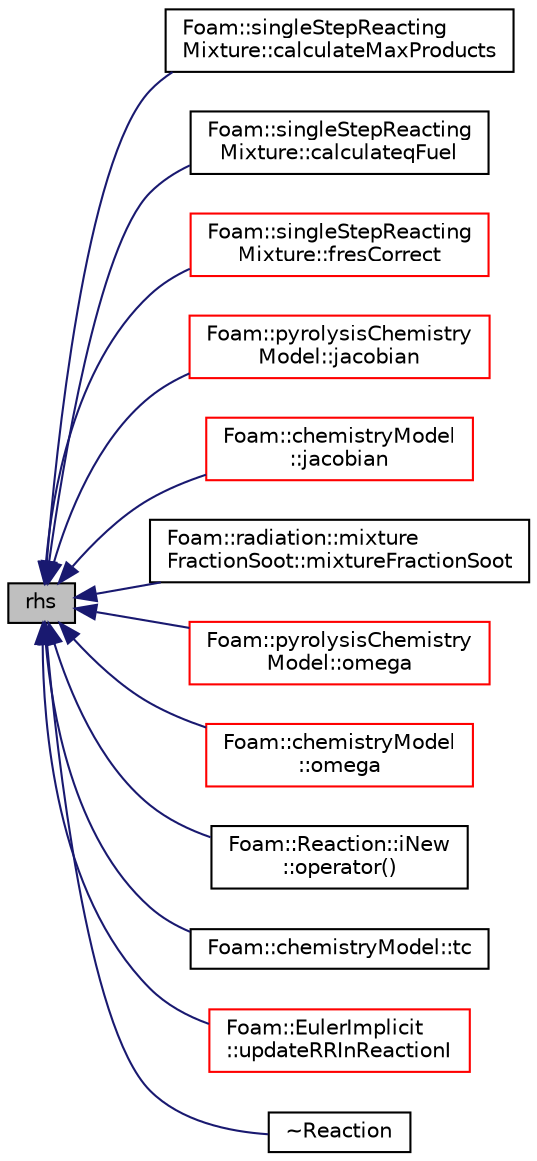 digraph "rhs"
{
  bgcolor="transparent";
  edge [fontname="Helvetica",fontsize="10",labelfontname="Helvetica",labelfontsize="10"];
  node [fontname="Helvetica",fontsize="10",shape=record];
  rankdir="LR";
  Node1 [label="rhs",height=0.2,width=0.4,color="black", fillcolor="grey75", style="filled", fontcolor="black"];
  Node1 -> Node2 [dir="back",color="midnightblue",fontsize="10",style="solid",fontname="Helvetica"];
  Node2 [label="Foam::singleStepReacting\lMixture::calculateMaxProducts",height=0.2,width=0.4,color="black",URL="$a02382.html#a6b47228f15cd274354a53d39621f57c0",tooltip="Calculate maximum products at stoichiometric mixture. "];
  Node1 -> Node3 [dir="back",color="midnightblue",fontsize="10",style="solid",fontname="Helvetica"];
  Node3 [label="Foam::singleStepReacting\lMixture::calculateqFuel",height=0.2,width=0.4,color="black",URL="$a02382.html#adbb9285ec5651bbb308864af20d1916d",tooltip="Calculate qFuel. "];
  Node1 -> Node4 [dir="back",color="midnightblue",fontsize="10",style="solid",fontname="Helvetica"];
  Node4 [label="Foam::singleStepReacting\lMixture::fresCorrect",height=0.2,width=0.4,color="red",URL="$a02382.html#a105d3612693f9a241191e881a344b5cf",tooltip="Calculates the residual for all components. "];
  Node1 -> Node5 [dir="back",color="midnightblue",fontsize="10",style="solid",fontname="Helvetica"];
  Node5 [label="Foam::pyrolysisChemistry\lModel::jacobian",height=0.2,width=0.4,color="red",URL="$a02078.html#a8dbf3ce10c612a6f4bfe71ab14c4d914",tooltip="Calculate the Jacobian of the system. "];
  Node1 -> Node6 [dir="back",color="midnightblue",fontsize="10",style="solid",fontname="Helvetica"];
  Node6 [label="Foam::chemistryModel\l::jacobian",height=0.2,width=0.4,color="red",URL="$a00268.html#a8dbf3ce10c612a6f4bfe71ab14c4d914",tooltip="Calculate the Jacobian of the system. "];
  Node1 -> Node7 [dir="back",color="midnightblue",fontsize="10",style="solid",fontname="Helvetica"];
  Node7 [label="Foam::radiation::mixture\lFractionSoot::mixtureFractionSoot",height=0.2,width=0.4,color="black",URL="$a01546.html#a8b602a1a5e61ff243518f0dfd87c05dc",tooltip="Construct from components. "];
  Node1 -> Node8 [dir="back",color="midnightblue",fontsize="10",style="solid",fontname="Helvetica"];
  Node8 [label="Foam::pyrolysisChemistry\lModel::omega",height=0.2,width=0.4,color="red",URL="$a02078.html#ab342f2a4a5a8de8eb561ae07ddbc180f",tooltip="dc/dt = omega, rate of change in concentration, for each species "];
  Node1 -> Node9 [dir="back",color="midnightblue",fontsize="10",style="solid",fontname="Helvetica"];
  Node9 [label="Foam::chemistryModel\l::omega",height=0.2,width=0.4,color="red",URL="$a00268.html#acc923d3ed5bbb7e97e2eb38de0293a34",tooltip="dc/dt = omega, rate of change in concentration, for each species "];
  Node1 -> Node10 [dir="back",color="midnightblue",fontsize="10",style="solid",fontname="Helvetica"];
  Node10 [label="Foam::Reaction::iNew\l::operator()",height=0.2,width=0.4,color="black",URL="$a01080.html#a3af938c3ae8946d2f6718f8e0f9a0453"];
  Node1 -> Node11 [dir="back",color="midnightblue",fontsize="10",style="solid",fontname="Helvetica"];
  Node11 [label="Foam::chemistryModel::tc",height=0.2,width=0.4,color="black",URL="$a00268.html#a692e60d08412d1cfe121b4eef97f4baf",tooltip="Return the chemical time scale. "];
  Node1 -> Node12 [dir="back",color="midnightblue",fontsize="10",style="solid",fontname="Helvetica"];
  Node12 [label="Foam::EulerImplicit\l::updateRRInReactionI",height=0.2,width=0.4,color="red",URL="$a00693.html#a634eba72d5c028e6038e59544daca359"];
  Node1 -> Node13 [dir="back",color="midnightblue",fontsize="10",style="solid",fontname="Helvetica"];
  Node13 [label="~Reaction",height=0.2,width=0.4,color="black",URL="$a02134.html#ac3b086991383b38bb29c0d07a837745a",tooltip="Destructor. "];
}
